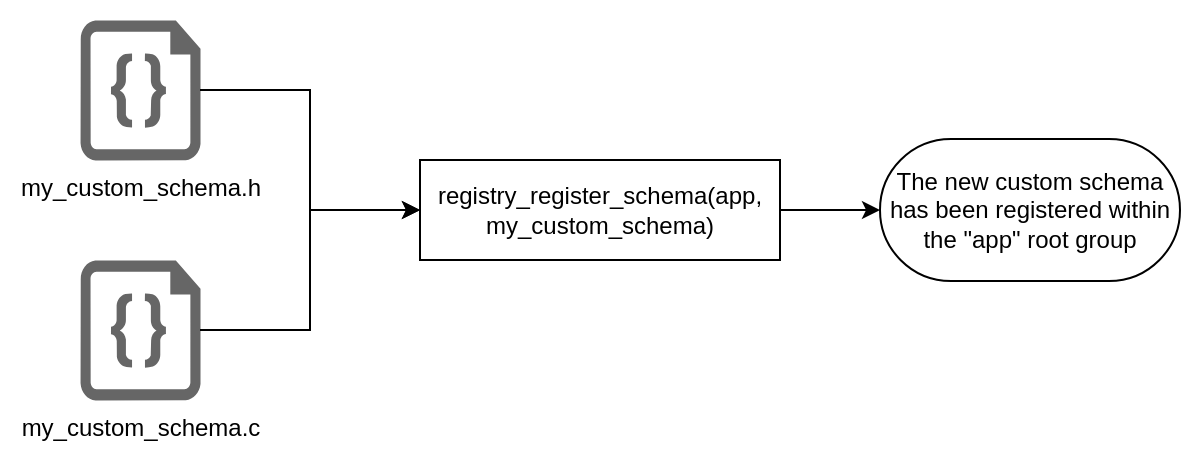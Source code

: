 <mxfile>
    <diagram id="fjN8D4Odn0497USpxgly" name="Page-1">
        <mxGraphModel dx="2028" dy="638" grid="1" gridSize="10" guides="1" tooltips="1" connect="1" arrows="1" fold="1" page="1" pageScale="1" pageWidth="1169" pageHeight="827" background="#FFFFFF" math="0" shadow="0">
            <root>
                <mxCell id="0"/>
                <mxCell id="1" parent="0"/>
                <mxCell id="274" value="" style="rounded=0;whiteSpace=wrap;html=1;strokeColor=none;" parent="1" vertex="1">
                    <mxGeometry x="-1160" y="10" width="600" height="230" as="geometry"/>
                </mxCell>
                <mxCell id="283" value="my_custom_schema.h" style="verticalLabelPosition=bottom;html=1;verticalAlign=top;align=center;shape=mxgraph.azure.code_file;pointerEvents=1;fillColor=#666666;strokeWidth=0;strokeColor=none;dashed=1;" vertex="1" parent="1">
                    <mxGeometry x="-1120" y="20" width="60" height="70" as="geometry"/>
                </mxCell>
                <mxCell id="284" value="my_custom_schema.c" style="verticalLabelPosition=bottom;html=1;verticalAlign=top;align=center;shape=mxgraph.azure.code_file;pointerEvents=1;fillColor=#666666;strokeWidth=0;strokeColor=none;dashed=1;" vertex="1" parent="1">
                    <mxGeometry x="-1120" y="140" width="60" height="70" as="geometry"/>
                </mxCell>
                <mxCell id="285" style="edgeStyle=elbowEdgeStyle;rounded=0;html=1;" edge="1" parent="1" source="283" target="287">
                    <mxGeometry relative="1" as="geometry">
                        <mxPoint x="-1010" y="-160" as="sourcePoint"/>
                        <mxPoint x="-960" y="55" as="targetPoint"/>
                    </mxGeometry>
                </mxCell>
                <mxCell id="286" style="edgeStyle=elbowEdgeStyle;rounded=0;html=1;" edge="1" parent="1" source="284" target="287">
                    <mxGeometry relative="1" as="geometry">
                        <mxPoint x="-1050" y="65" as="sourcePoint"/>
                        <mxPoint x="-960" y="175" as="targetPoint"/>
                    </mxGeometry>
                </mxCell>
                <mxCell id="287" value="registry_register_schema(app, my_custom_schema)" style="rounded=0;whiteSpace=wrap;html=1;" vertex="1" parent="1">
                    <mxGeometry x="-950" y="90" width="180" height="50" as="geometry"/>
                </mxCell>
                <mxCell id="288" value="The new custom schema has been registered within the &quot;app&quot; root group" style="rounded=1;whiteSpace=wrap;html=1;arcSize=50;" vertex="1" parent="1">
                    <mxGeometry x="-720" y="79.5" width="150" height="71" as="geometry"/>
                </mxCell>
                <mxCell id="289" style="edgeStyle=elbowEdgeStyle;rounded=0;html=1;" edge="1" parent="1" source="287" target="288">
                    <mxGeometry relative="1" as="geometry">
                        <mxPoint x="-1050" y="185" as="sourcePoint"/>
                        <mxPoint x="-940" y="125" as="targetPoint"/>
                    </mxGeometry>
                </mxCell>
            </root>
        </mxGraphModel>
    </diagram>
</mxfile>